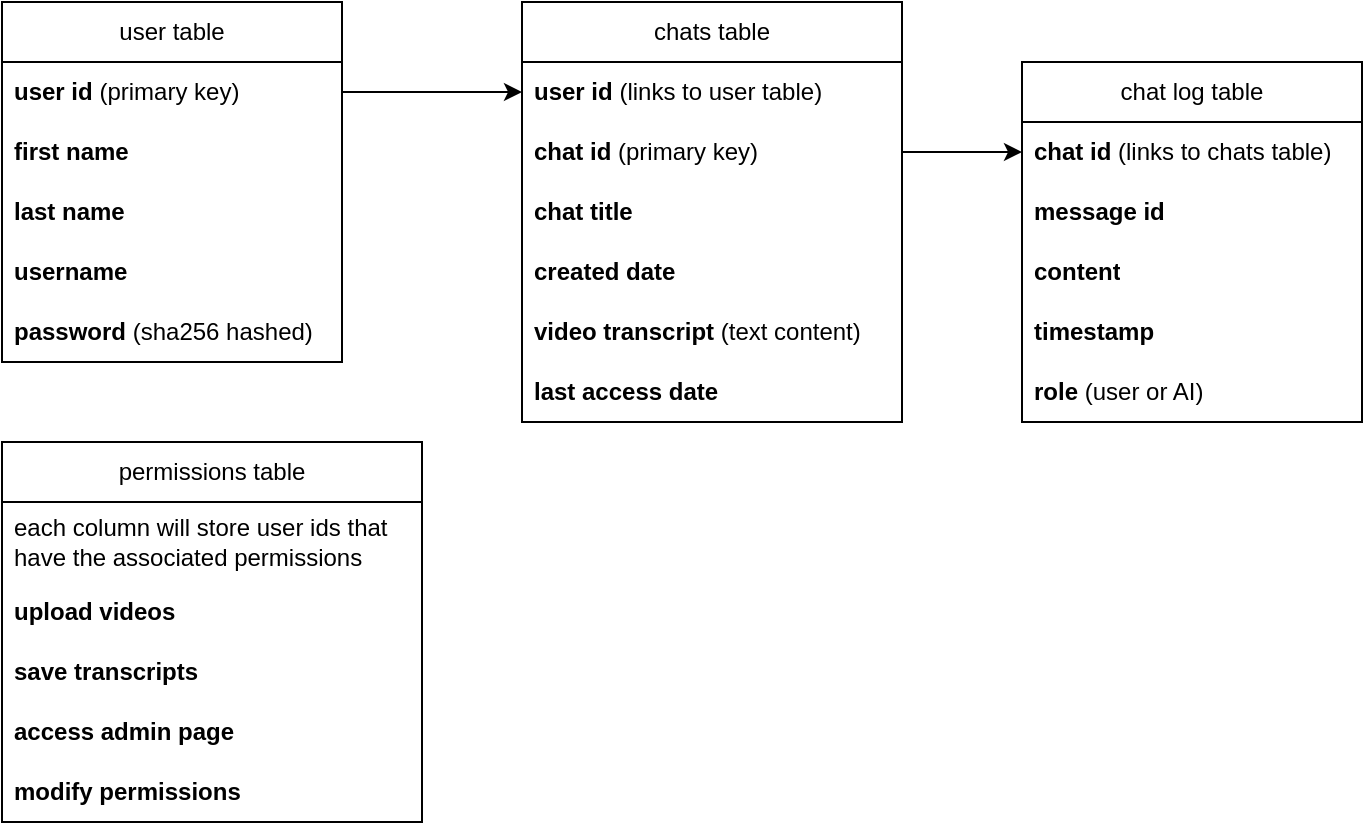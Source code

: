 <mxfile version="26.2.5">
  <diagram name="Page-1" id="ODl_cDZtwnBtCbp09z6A">
    <mxGraphModel dx="788" dy="463" grid="1" gridSize="10" guides="1" tooltips="1" connect="1" arrows="1" fold="1" page="1" pageScale="1" pageWidth="850" pageHeight="1100" math="0" shadow="0">
      <root>
        <mxCell id="0" />
        <mxCell id="1" parent="0" />
        <mxCell id="lJNQl5LVWudzznO_TVI9-2" value="user table" style="swimlane;fontStyle=0;childLayout=stackLayout;horizontal=1;startSize=30;horizontalStack=0;resizeParent=1;resizeParentMax=0;resizeLast=0;collapsible=1;marginBottom=0;whiteSpace=wrap;html=1;" vertex="1" parent="1">
          <mxGeometry x="130" y="60" width="170" height="180" as="geometry">
            <mxRectangle x="130" y="60" width="90" height="30" as="alternateBounds" />
          </mxGeometry>
        </mxCell>
        <mxCell id="lJNQl5LVWudzznO_TVI9-3" value="&lt;b&gt;user id&lt;/b&gt;&amp;nbsp;(primary key)" style="text;strokeColor=none;fillColor=none;align=left;verticalAlign=middle;spacingLeft=4;spacingRight=4;overflow=hidden;points=[[0,0.5],[1,0.5]];portConstraint=eastwest;rotatable=0;whiteSpace=wrap;html=1;" vertex="1" parent="lJNQl5LVWudzznO_TVI9-2">
          <mxGeometry y="30" width="170" height="30" as="geometry" />
        </mxCell>
        <mxCell id="lJNQl5LVWudzznO_TVI9-4" value="&lt;b&gt;first name&lt;/b&gt;" style="text;strokeColor=none;fillColor=none;align=left;verticalAlign=middle;spacingLeft=4;spacingRight=4;overflow=hidden;points=[[0,0.5],[1,0.5]];portConstraint=eastwest;rotatable=0;whiteSpace=wrap;html=1;" vertex="1" parent="lJNQl5LVWudzznO_TVI9-2">
          <mxGeometry y="60" width="170" height="30" as="geometry" />
        </mxCell>
        <mxCell id="lJNQl5LVWudzznO_TVI9-5" value="&lt;b&gt;last name&lt;/b&gt;" style="text;strokeColor=none;fillColor=none;align=left;verticalAlign=middle;spacingLeft=4;spacingRight=4;overflow=hidden;points=[[0,0.5],[1,0.5]];portConstraint=eastwest;rotatable=0;whiteSpace=wrap;html=1;" vertex="1" parent="lJNQl5LVWudzznO_TVI9-2">
          <mxGeometry y="90" width="170" height="30" as="geometry" />
        </mxCell>
        <mxCell id="lJNQl5LVWudzznO_TVI9-6" value="&lt;b&gt;username&lt;/b&gt;" style="text;strokeColor=none;fillColor=none;align=left;verticalAlign=middle;spacingLeft=4;spacingRight=4;overflow=hidden;points=[[0,0.5],[1,0.5]];portConstraint=eastwest;rotatable=0;whiteSpace=wrap;html=1;" vertex="1" parent="lJNQl5LVWudzznO_TVI9-2">
          <mxGeometry y="120" width="170" height="30" as="geometry" />
        </mxCell>
        <mxCell id="lJNQl5LVWudzznO_TVI9-7" value="&lt;b&gt;password &lt;/b&gt;(sha256 hashed)" style="text;strokeColor=none;fillColor=none;align=left;verticalAlign=middle;spacingLeft=4;spacingRight=4;overflow=hidden;points=[[0,0.5],[1,0.5]];portConstraint=eastwest;rotatable=0;whiteSpace=wrap;html=1;" vertex="1" parent="lJNQl5LVWudzznO_TVI9-2">
          <mxGeometry y="150" width="170" height="30" as="geometry" />
        </mxCell>
        <mxCell id="lJNQl5LVWudzznO_TVI9-8" value="chats table" style="swimlane;fontStyle=0;childLayout=stackLayout;horizontal=1;startSize=30;horizontalStack=0;resizeParent=1;resizeParentMax=0;resizeLast=0;collapsible=1;marginBottom=0;whiteSpace=wrap;html=1;" vertex="1" parent="1">
          <mxGeometry x="390" y="60" width="190" height="210" as="geometry">
            <mxRectangle x="130" y="60" width="90" height="30" as="alternateBounds" />
          </mxGeometry>
        </mxCell>
        <mxCell id="lJNQl5LVWudzznO_TVI9-9" value="&lt;b&gt;user id&lt;/b&gt;&amp;nbsp;(links to user table)" style="text;strokeColor=none;fillColor=none;align=left;verticalAlign=middle;spacingLeft=4;spacingRight=4;overflow=hidden;points=[[0,0.5],[1,0.5]];portConstraint=eastwest;rotatable=0;whiteSpace=wrap;html=1;" vertex="1" parent="lJNQl5LVWudzznO_TVI9-8">
          <mxGeometry y="30" width="190" height="30" as="geometry" />
        </mxCell>
        <mxCell id="lJNQl5LVWudzznO_TVI9-10" value="&lt;b&gt;chat id &lt;/b&gt;(primary key)" style="text;strokeColor=none;fillColor=none;align=left;verticalAlign=middle;spacingLeft=4;spacingRight=4;overflow=hidden;points=[[0,0.5],[1,0.5]];portConstraint=eastwest;rotatable=0;whiteSpace=wrap;html=1;" vertex="1" parent="lJNQl5LVWudzznO_TVI9-8">
          <mxGeometry y="60" width="190" height="30" as="geometry" />
        </mxCell>
        <mxCell id="lJNQl5LVWudzznO_TVI9-11" value="&lt;b&gt;chat title&lt;/b&gt;" style="text;strokeColor=none;fillColor=none;align=left;verticalAlign=middle;spacingLeft=4;spacingRight=4;overflow=hidden;points=[[0,0.5],[1,0.5]];portConstraint=eastwest;rotatable=0;whiteSpace=wrap;html=1;" vertex="1" parent="lJNQl5LVWudzznO_TVI9-8">
          <mxGeometry y="90" width="190" height="30" as="geometry" />
        </mxCell>
        <mxCell id="lJNQl5LVWudzznO_TVI9-12" value="&lt;b&gt;created date&lt;/b&gt;" style="text;strokeColor=none;fillColor=none;align=left;verticalAlign=middle;spacingLeft=4;spacingRight=4;overflow=hidden;points=[[0,0.5],[1,0.5]];portConstraint=eastwest;rotatable=0;whiteSpace=wrap;html=1;" vertex="1" parent="lJNQl5LVWudzznO_TVI9-8">
          <mxGeometry y="120" width="190" height="30" as="geometry" />
        </mxCell>
        <mxCell id="lJNQl5LVWudzznO_TVI9-13" value="&lt;b&gt;video transcript &lt;/b&gt;(text content)" style="text;strokeColor=none;fillColor=none;align=left;verticalAlign=middle;spacingLeft=4;spacingRight=4;overflow=hidden;points=[[0,0.5],[1,0.5]];portConstraint=eastwest;rotatable=0;whiteSpace=wrap;html=1;" vertex="1" parent="lJNQl5LVWudzznO_TVI9-8">
          <mxGeometry y="150" width="190" height="30" as="geometry" />
        </mxCell>
        <mxCell id="lJNQl5LVWudzznO_TVI9-15" value="&lt;b&gt;last access date&lt;/b&gt;" style="text;strokeColor=none;fillColor=none;align=left;verticalAlign=middle;spacingLeft=4;spacingRight=4;overflow=hidden;points=[[0,0.5],[1,0.5]];portConstraint=eastwest;rotatable=0;whiteSpace=wrap;html=1;" vertex="1" parent="lJNQl5LVWudzznO_TVI9-8">
          <mxGeometry y="180" width="190" height="30" as="geometry" />
        </mxCell>
        <mxCell id="lJNQl5LVWudzznO_TVI9-16" style="edgeStyle=orthogonalEdgeStyle;rounded=0;orthogonalLoop=1;jettySize=auto;html=1;entryX=0;entryY=0.5;entryDx=0;entryDy=0;" edge="1" parent="1" source="lJNQl5LVWudzznO_TVI9-3" target="lJNQl5LVWudzznO_TVI9-9">
          <mxGeometry relative="1" as="geometry" />
        </mxCell>
        <mxCell id="lJNQl5LVWudzznO_TVI9-17" value="chat log table" style="swimlane;fontStyle=0;childLayout=stackLayout;horizontal=1;startSize=30;horizontalStack=0;resizeParent=1;resizeParentMax=0;resizeLast=0;collapsible=1;marginBottom=0;whiteSpace=wrap;html=1;" vertex="1" parent="1">
          <mxGeometry x="640" y="90" width="170" height="180" as="geometry">
            <mxRectangle x="130" y="60" width="90" height="30" as="alternateBounds" />
          </mxGeometry>
        </mxCell>
        <mxCell id="lJNQl5LVWudzznO_TVI9-18" value="&lt;b&gt;chat id&lt;/b&gt;&amp;nbsp;(links to chats table)" style="text;strokeColor=none;fillColor=none;align=left;verticalAlign=middle;spacingLeft=4;spacingRight=4;overflow=hidden;points=[[0,0.5],[1,0.5]];portConstraint=eastwest;rotatable=0;whiteSpace=wrap;html=1;" vertex="1" parent="lJNQl5LVWudzznO_TVI9-17">
          <mxGeometry y="30" width="170" height="30" as="geometry" />
        </mxCell>
        <mxCell id="lJNQl5LVWudzznO_TVI9-19" value="&lt;b&gt;message id&lt;/b&gt;" style="text;strokeColor=none;fillColor=none;align=left;verticalAlign=middle;spacingLeft=4;spacingRight=4;overflow=hidden;points=[[0,0.5],[1,0.5]];portConstraint=eastwest;rotatable=0;whiteSpace=wrap;html=1;" vertex="1" parent="lJNQl5LVWudzznO_TVI9-17">
          <mxGeometry y="60" width="170" height="30" as="geometry" />
        </mxCell>
        <mxCell id="lJNQl5LVWudzznO_TVI9-20" value="&lt;b&gt;content&lt;/b&gt;" style="text;strokeColor=none;fillColor=none;align=left;verticalAlign=middle;spacingLeft=4;spacingRight=4;overflow=hidden;points=[[0,0.5],[1,0.5]];portConstraint=eastwest;rotatable=0;whiteSpace=wrap;html=1;" vertex="1" parent="lJNQl5LVWudzznO_TVI9-17">
          <mxGeometry y="90" width="170" height="30" as="geometry" />
        </mxCell>
        <mxCell id="lJNQl5LVWudzznO_TVI9-21" value="&lt;b&gt;timestamp&lt;/b&gt;" style="text;strokeColor=none;fillColor=none;align=left;verticalAlign=middle;spacingLeft=4;spacingRight=4;overflow=hidden;points=[[0,0.5],[1,0.5]];portConstraint=eastwest;rotatable=0;whiteSpace=wrap;html=1;" vertex="1" parent="lJNQl5LVWudzznO_TVI9-17">
          <mxGeometry y="120" width="170" height="30" as="geometry" />
        </mxCell>
        <mxCell id="lJNQl5LVWudzznO_TVI9-22" value="&lt;b&gt;role &lt;/b&gt;(user or AI)" style="text;strokeColor=none;fillColor=none;align=left;verticalAlign=middle;spacingLeft=4;spacingRight=4;overflow=hidden;points=[[0,0.5],[1,0.5]];portConstraint=eastwest;rotatable=0;whiteSpace=wrap;html=1;" vertex="1" parent="lJNQl5LVWudzznO_TVI9-17">
          <mxGeometry y="150" width="170" height="30" as="geometry" />
        </mxCell>
        <mxCell id="lJNQl5LVWudzznO_TVI9-23" style="edgeStyle=orthogonalEdgeStyle;rounded=0;orthogonalLoop=1;jettySize=auto;html=1;entryX=0;entryY=0.5;entryDx=0;entryDy=0;" edge="1" parent="1" source="lJNQl5LVWudzznO_TVI9-10" target="lJNQl5LVWudzznO_TVI9-18">
          <mxGeometry relative="1" as="geometry" />
        </mxCell>
        <mxCell id="lJNQl5LVWudzznO_TVI9-24" value="permissions table" style="swimlane;fontStyle=0;childLayout=stackLayout;horizontal=1;startSize=30;horizontalStack=0;resizeParent=1;resizeParentMax=0;resizeLast=0;collapsible=1;marginBottom=0;whiteSpace=wrap;html=1;" vertex="1" parent="1">
          <mxGeometry x="130" y="280" width="210" height="190" as="geometry">
            <mxRectangle x="130" y="60" width="90" height="30" as="alternateBounds" />
          </mxGeometry>
        </mxCell>
        <mxCell id="lJNQl5LVWudzznO_TVI9-25" value="each column will store user ids that have the associated permissions" style="text;strokeColor=none;fillColor=none;align=left;verticalAlign=middle;spacingLeft=4;spacingRight=4;overflow=hidden;points=[[0,0.5],[1,0.5]];portConstraint=eastwest;rotatable=0;whiteSpace=wrap;html=1;" vertex="1" parent="lJNQl5LVWudzznO_TVI9-24">
          <mxGeometry y="30" width="210" height="40" as="geometry" />
        </mxCell>
        <mxCell id="lJNQl5LVWudzznO_TVI9-26" value="&lt;b&gt;upload videos&lt;/b&gt;" style="text;strokeColor=none;fillColor=none;align=left;verticalAlign=middle;spacingLeft=4;spacingRight=4;overflow=hidden;points=[[0,0.5],[1,0.5]];portConstraint=eastwest;rotatable=0;whiteSpace=wrap;html=1;" vertex="1" parent="lJNQl5LVWudzznO_TVI9-24">
          <mxGeometry y="70" width="210" height="30" as="geometry" />
        </mxCell>
        <mxCell id="lJNQl5LVWudzznO_TVI9-27" value="&lt;b&gt;save transcripts&lt;/b&gt;" style="text;strokeColor=none;fillColor=none;align=left;verticalAlign=middle;spacingLeft=4;spacingRight=4;overflow=hidden;points=[[0,0.5],[1,0.5]];portConstraint=eastwest;rotatable=0;whiteSpace=wrap;html=1;" vertex="1" parent="lJNQl5LVWudzznO_TVI9-24">
          <mxGeometry y="100" width="210" height="30" as="geometry" />
        </mxCell>
        <mxCell id="lJNQl5LVWudzznO_TVI9-28" value="&lt;b&gt;access admin page&lt;/b&gt;" style="text;strokeColor=none;fillColor=none;align=left;verticalAlign=middle;spacingLeft=4;spacingRight=4;overflow=hidden;points=[[0,0.5],[1,0.5]];portConstraint=eastwest;rotatable=0;whiteSpace=wrap;html=1;" vertex="1" parent="lJNQl5LVWudzznO_TVI9-24">
          <mxGeometry y="130" width="210" height="30" as="geometry" />
        </mxCell>
        <mxCell id="lJNQl5LVWudzznO_TVI9-30" value="&lt;b&gt;modify permissions&lt;/b&gt;" style="text;strokeColor=none;fillColor=none;align=left;verticalAlign=middle;spacingLeft=4;spacingRight=4;overflow=hidden;points=[[0,0.5],[1,0.5]];portConstraint=eastwest;rotatable=0;whiteSpace=wrap;html=1;" vertex="1" parent="lJNQl5LVWudzznO_TVI9-24">
          <mxGeometry y="160" width="210" height="30" as="geometry" />
        </mxCell>
      </root>
    </mxGraphModel>
  </diagram>
</mxfile>
